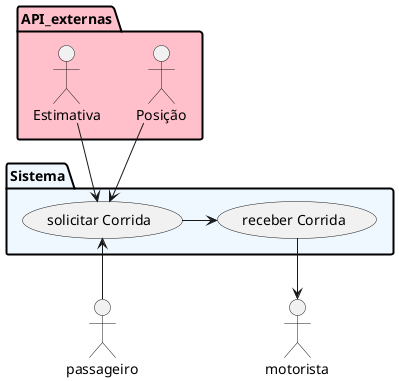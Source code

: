 @startuml
:passageiro: as passageiro
:motorista: as motorista
package Sistema #aliceblue;line:black;line.bold;text:black {

  usecase "solicitar Corrida" as UC1
  usecase "receber Corrida" as UC2
}

package API_externas #pink;line:black;line.bold;text:black {
:Posição: as pos
:Estimativa: as est
}
passageiro -up-> UC1
motorista <-up- UC2
(UC1) -> (UC2)
pos --> UC1
est --> UC1

@enduml